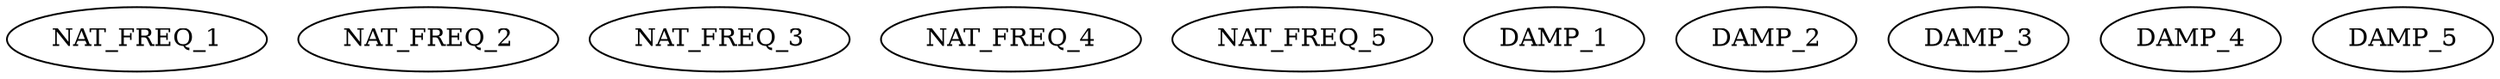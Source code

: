 strict digraph "" {
	NAT_FREQ_1;
	NAT_FREQ_2;
	NAT_FREQ_3;
	NAT_FREQ_4;
	NAT_FREQ_5;
	DAMP_1;
	DAMP_2;
	DAMP_3;
	DAMP_4;
	DAMP_5;
}
